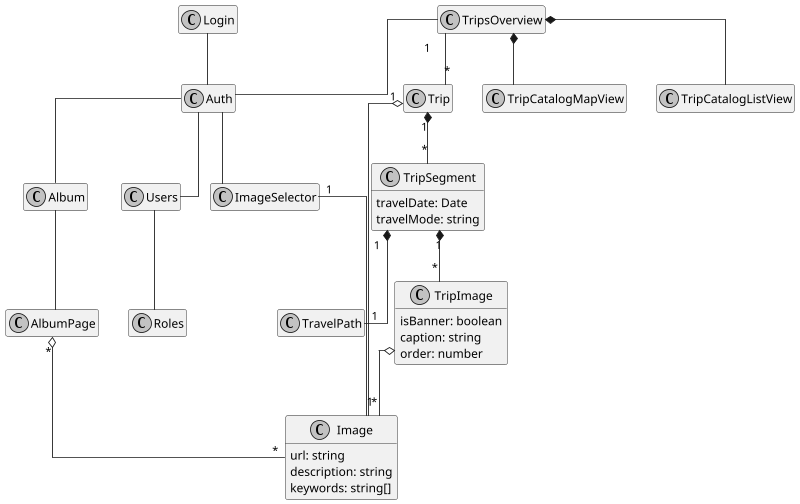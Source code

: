 @startuml

allowmixing
scale 800 width
'scale 2048 width
skinparam monochrome true
skinparam linetype ortho
'hide footbox
hide empty members

class Trip
class Login
class Auth
class Album
class AlbumPage
class Users
class Roles
class TripSegment {
  travelDate: Date
  travelMode: string
}
class TravelPath
class TripCatalogMapView
class TripCatalogListView
class TripsOverview
class TripImage {
  isBanner: boolean
  caption: string
  order: number
}
class Image {
  url: string
  description: string
  keywords: string[]
}

class ImageSelector

TripsOverview *-- TripCatalogMapView
TripsOverview *-- TripCatalogListView
TripsOverview "1" -- "*" Trip
'Trip "*" -- "1" TripsOverview
Trip "1" *-- "*" TripSegment : ""
TripSegment "1" *-- "1" TravelPath
TripSegment "1" *-- "*" TripImage
Image "1" --o "1" Trip
TripImage o-- Image
'TripsOverview -- Auth

Users -- Roles
Login -- Auth
Auth -- Users
Auth -- Album
TripsOverview -- Auth

ImageSelector "1" -- "*" Image
Auth --ImageSelector
Album -- AlbumPage
AlbumPage "*" o-- "*" Image

@enduml
